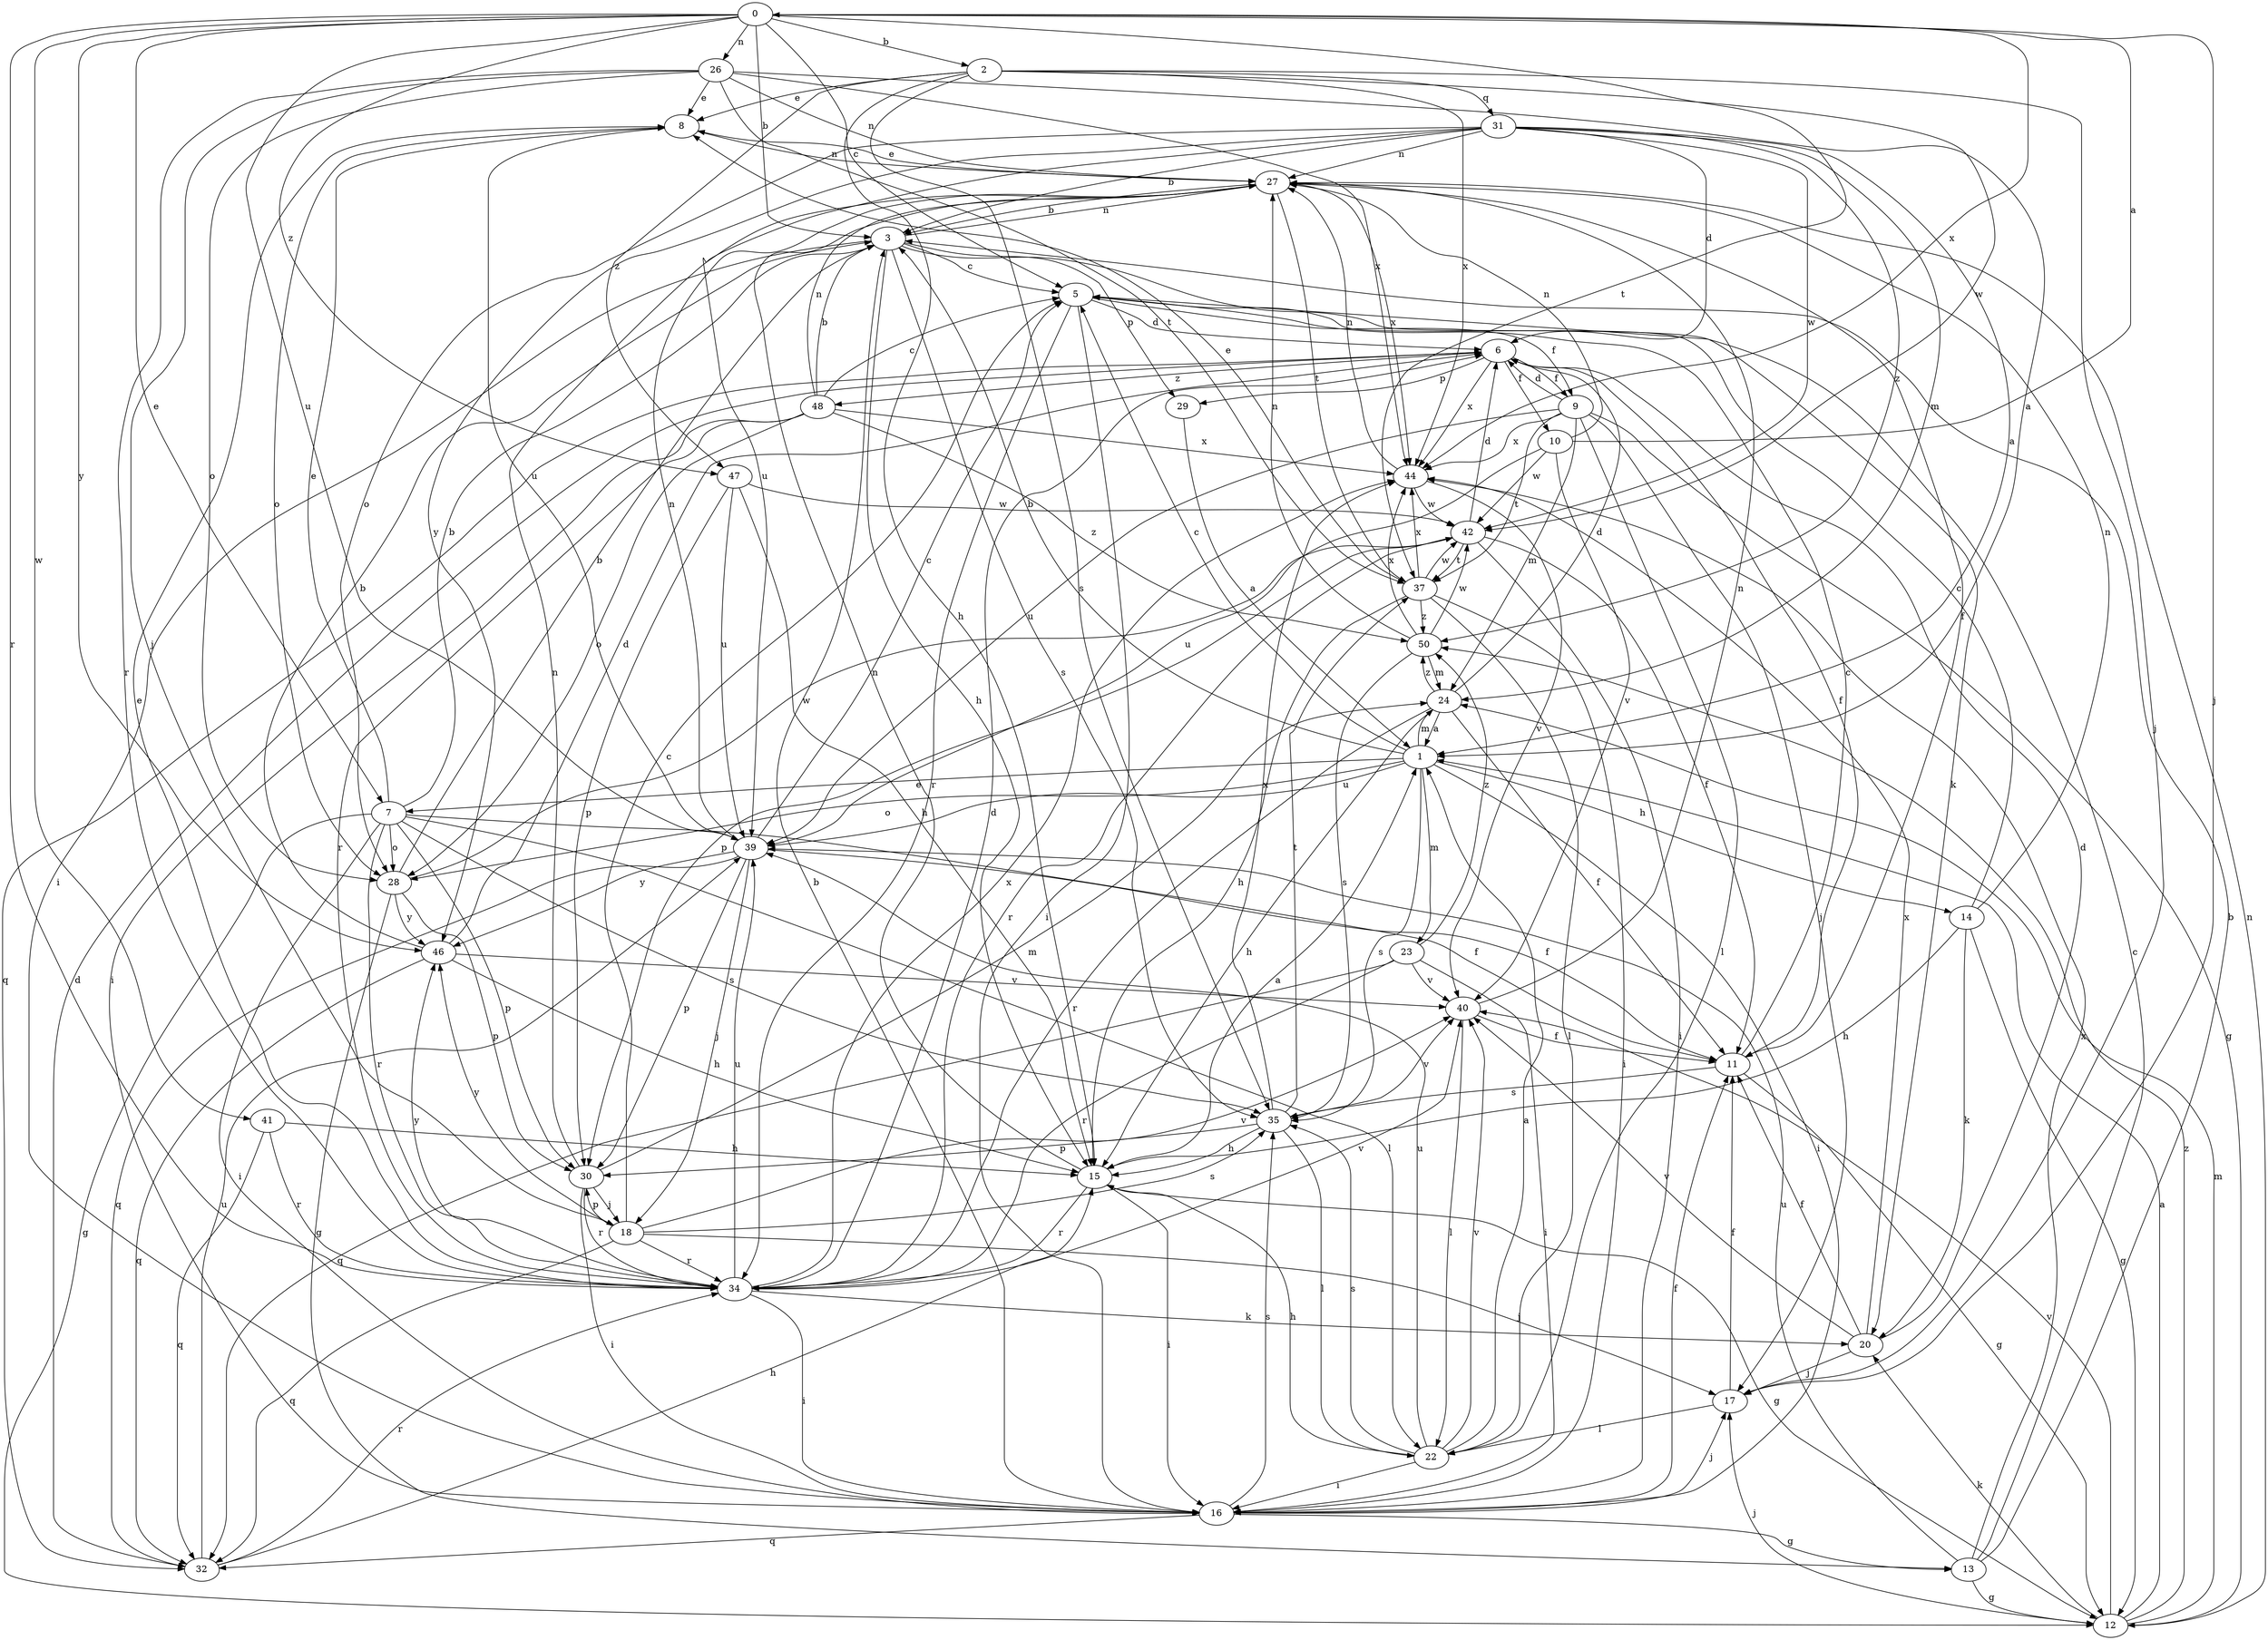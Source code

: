 strict digraph  {
0;
1;
2;
3;
5;
6;
7;
8;
9;
10;
11;
12;
13;
14;
15;
16;
17;
18;
20;
22;
23;
24;
26;
27;
28;
29;
30;
31;
32;
34;
35;
37;
39;
40;
41;
42;
44;
46;
47;
48;
50;
0 -> 2  [label=b];
0 -> 3  [label=b];
0 -> 5  [label=c];
0 -> 7  [label=e];
0 -> 17  [label=j];
0 -> 26  [label=n];
0 -> 34  [label=r];
0 -> 37  [label=t];
0 -> 39  [label=u];
0 -> 41  [label=w];
0 -> 44  [label=x];
0 -> 46  [label=y];
0 -> 47  [label=z];
1 -> 3  [label=b];
1 -> 5  [label=c];
1 -> 7  [label=e];
1 -> 14  [label=h];
1 -> 16  [label=i];
1 -> 23  [label=m];
1 -> 24  [label=m];
1 -> 28  [label=o];
1 -> 35  [label=s];
1 -> 39  [label=u];
2 -> 8  [label=e];
2 -> 15  [label=h];
2 -> 17  [label=j];
2 -> 31  [label=q];
2 -> 35  [label=s];
2 -> 42  [label=w];
2 -> 44  [label=x];
2 -> 47  [label=z];
3 -> 5  [label=c];
3 -> 15  [label=h];
3 -> 16  [label=i];
3 -> 20  [label=k];
3 -> 27  [label=n];
3 -> 29  [label=p];
3 -> 35  [label=s];
5 -> 6  [label=d];
5 -> 9  [label=f];
5 -> 16  [label=i];
5 -> 34  [label=r];
6 -> 9  [label=f];
6 -> 10  [label=f];
6 -> 11  [label=f];
6 -> 29  [label=p];
6 -> 32  [label=q];
6 -> 44  [label=x];
6 -> 48  [label=z];
7 -> 3  [label=b];
7 -> 8  [label=e];
7 -> 11  [label=f];
7 -> 12  [label=g];
7 -> 16  [label=i];
7 -> 22  [label=l];
7 -> 28  [label=o];
7 -> 30  [label=p];
7 -> 34  [label=r];
7 -> 35  [label=s];
8 -> 27  [label=n];
8 -> 28  [label=o];
8 -> 39  [label=u];
9 -> 6  [label=d];
9 -> 12  [label=g];
9 -> 17  [label=j];
9 -> 22  [label=l];
9 -> 24  [label=m];
9 -> 37  [label=t];
9 -> 39  [label=u];
9 -> 44  [label=x];
10 -> 0  [label=a];
10 -> 27  [label=n];
10 -> 39  [label=u];
10 -> 40  [label=v];
10 -> 42  [label=w];
11 -> 5  [label=c];
11 -> 12  [label=g];
11 -> 35  [label=s];
12 -> 1  [label=a];
12 -> 17  [label=j];
12 -> 20  [label=k];
12 -> 24  [label=m];
12 -> 27  [label=n];
12 -> 40  [label=v];
12 -> 50  [label=z];
13 -> 3  [label=b];
13 -> 5  [label=c];
13 -> 12  [label=g];
13 -> 39  [label=u];
13 -> 44  [label=x];
14 -> 5  [label=c];
14 -> 12  [label=g];
14 -> 15  [label=h];
14 -> 20  [label=k];
14 -> 27  [label=n];
15 -> 1  [label=a];
15 -> 12  [label=g];
15 -> 16  [label=i];
15 -> 27  [label=n];
15 -> 34  [label=r];
16 -> 3  [label=b];
16 -> 11  [label=f];
16 -> 13  [label=g];
16 -> 17  [label=j];
16 -> 32  [label=q];
16 -> 35  [label=s];
17 -> 11  [label=f];
17 -> 22  [label=l];
18 -> 5  [label=c];
18 -> 17  [label=j];
18 -> 30  [label=p];
18 -> 32  [label=q];
18 -> 34  [label=r];
18 -> 35  [label=s];
18 -> 40  [label=v];
18 -> 46  [label=y];
20 -> 6  [label=d];
20 -> 11  [label=f];
20 -> 17  [label=j];
20 -> 40  [label=v];
20 -> 44  [label=x];
22 -> 1  [label=a];
22 -> 15  [label=h];
22 -> 16  [label=i];
22 -> 35  [label=s];
22 -> 39  [label=u];
22 -> 40  [label=v];
23 -> 16  [label=i];
23 -> 32  [label=q];
23 -> 34  [label=r];
23 -> 40  [label=v];
23 -> 50  [label=z];
24 -> 1  [label=a];
24 -> 6  [label=d];
24 -> 11  [label=f];
24 -> 15  [label=h];
24 -> 34  [label=r];
24 -> 50  [label=z];
26 -> 1  [label=a];
26 -> 8  [label=e];
26 -> 18  [label=j];
26 -> 27  [label=n];
26 -> 28  [label=o];
26 -> 34  [label=r];
26 -> 37  [label=t];
26 -> 44  [label=x];
27 -> 3  [label=b];
27 -> 8  [label=e];
27 -> 11  [label=f];
27 -> 37  [label=t];
27 -> 44  [label=x];
28 -> 3  [label=b];
28 -> 13  [label=g];
28 -> 30  [label=p];
28 -> 42  [label=w];
28 -> 46  [label=y];
29 -> 1  [label=a];
30 -> 16  [label=i];
30 -> 18  [label=j];
30 -> 24  [label=m];
30 -> 27  [label=n];
30 -> 34  [label=r];
31 -> 1  [label=a];
31 -> 3  [label=b];
31 -> 6  [label=d];
31 -> 24  [label=m];
31 -> 27  [label=n];
31 -> 28  [label=o];
31 -> 39  [label=u];
31 -> 42  [label=w];
31 -> 46  [label=y];
31 -> 50  [label=z];
32 -> 6  [label=d];
32 -> 15  [label=h];
32 -> 34  [label=r];
32 -> 39  [label=u];
34 -> 6  [label=d];
34 -> 8  [label=e];
34 -> 16  [label=i];
34 -> 20  [label=k];
34 -> 39  [label=u];
34 -> 40  [label=v];
34 -> 44  [label=x];
34 -> 46  [label=y];
35 -> 15  [label=h];
35 -> 22  [label=l];
35 -> 30  [label=p];
35 -> 37  [label=t];
35 -> 40  [label=v];
35 -> 44  [label=x];
37 -> 8  [label=e];
37 -> 15  [label=h];
37 -> 16  [label=i];
37 -> 22  [label=l];
37 -> 42  [label=w];
37 -> 44  [label=x];
37 -> 50  [label=z];
39 -> 5  [label=c];
39 -> 11  [label=f];
39 -> 18  [label=j];
39 -> 27  [label=n];
39 -> 30  [label=p];
39 -> 32  [label=q];
39 -> 46  [label=y];
40 -> 11  [label=f];
40 -> 22  [label=l];
40 -> 27  [label=n];
41 -> 15  [label=h];
41 -> 32  [label=q];
41 -> 34  [label=r];
42 -> 6  [label=d];
42 -> 11  [label=f];
42 -> 16  [label=i];
42 -> 30  [label=p];
42 -> 34  [label=r];
42 -> 37  [label=t];
44 -> 27  [label=n];
44 -> 40  [label=v];
44 -> 42  [label=w];
46 -> 3  [label=b];
46 -> 6  [label=d];
46 -> 15  [label=h];
46 -> 32  [label=q];
46 -> 40  [label=v];
47 -> 15  [label=h];
47 -> 30  [label=p];
47 -> 39  [label=u];
47 -> 42  [label=w];
48 -> 3  [label=b];
48 -> 5  [label=c];
48 -> 16  [label=i];
48 -> 27  [label=n];
48 -> 28  [label=o];
48 -> 34  [label=r];
48 -> 44  [label=x];
48 -> 50  [label=z];
50 -> 24  [label=m];
50 -> 27  [label=n];
50 -> 35  [label=s];
50 -> 42  [label=w];
50 -> 44  [label=x];
}
